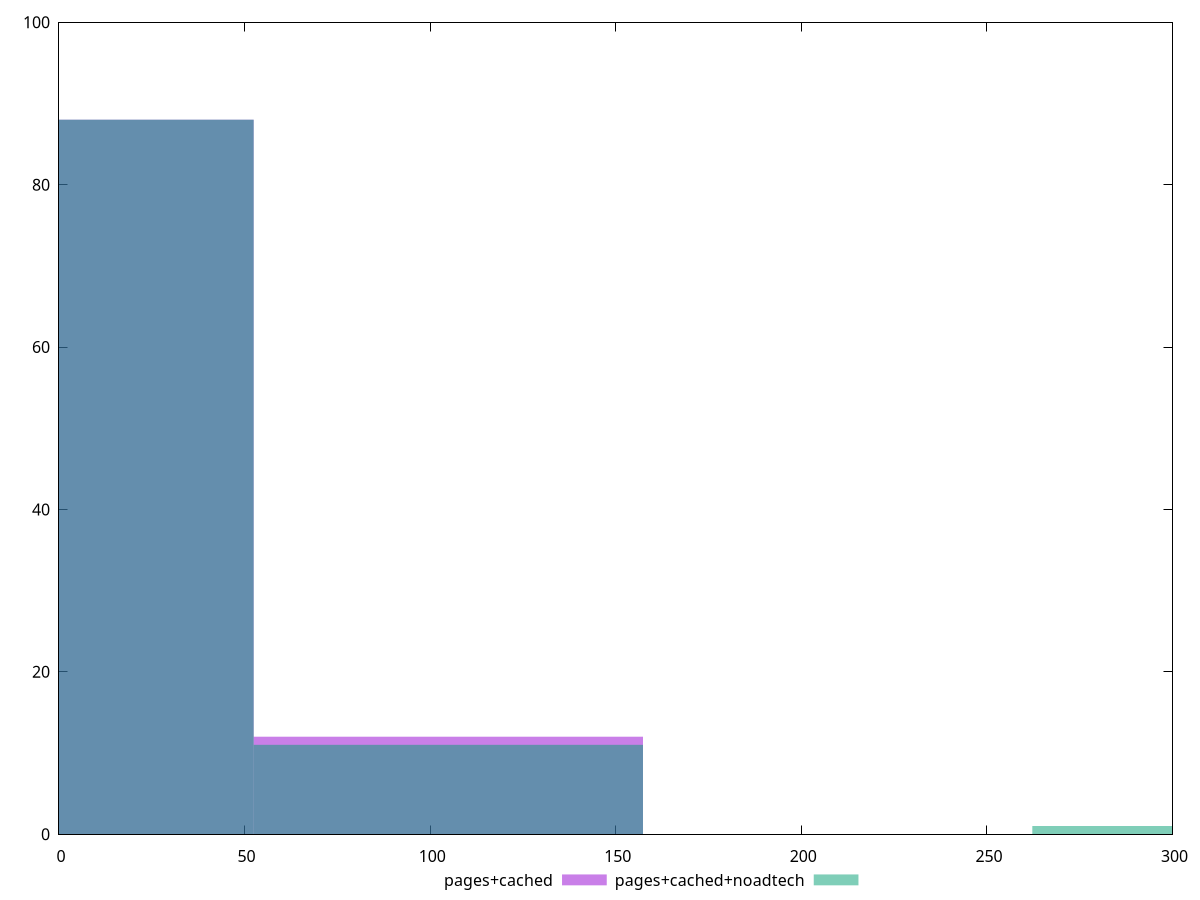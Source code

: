 reset

$pagesCached <<EOF
0 88
104.89300534220732 12
EOF

$pagesCachedNoadtech <<EOF
0 88
104.89300534220732 11
314.679016026622 1
EOF

set key outside below
set boxwidth 104.89300534220732
set xrange [0:300]
set yrange [0:100]
set trange [0:100]
set style fill transparent solid 0.5 noborder
set terminal svg size 640, 500 enhanced background rgb 'white'
set output "report_00026_2021-02-22T21:38:55.199Z/unminified-javascript/comparison/histogram/1_vs_2.svg"

plot $pagesCached title "pages+cached" with boxes, \
     $pagesCachedNoadtech title "pages+cached+noadtech" with boxes

reset
